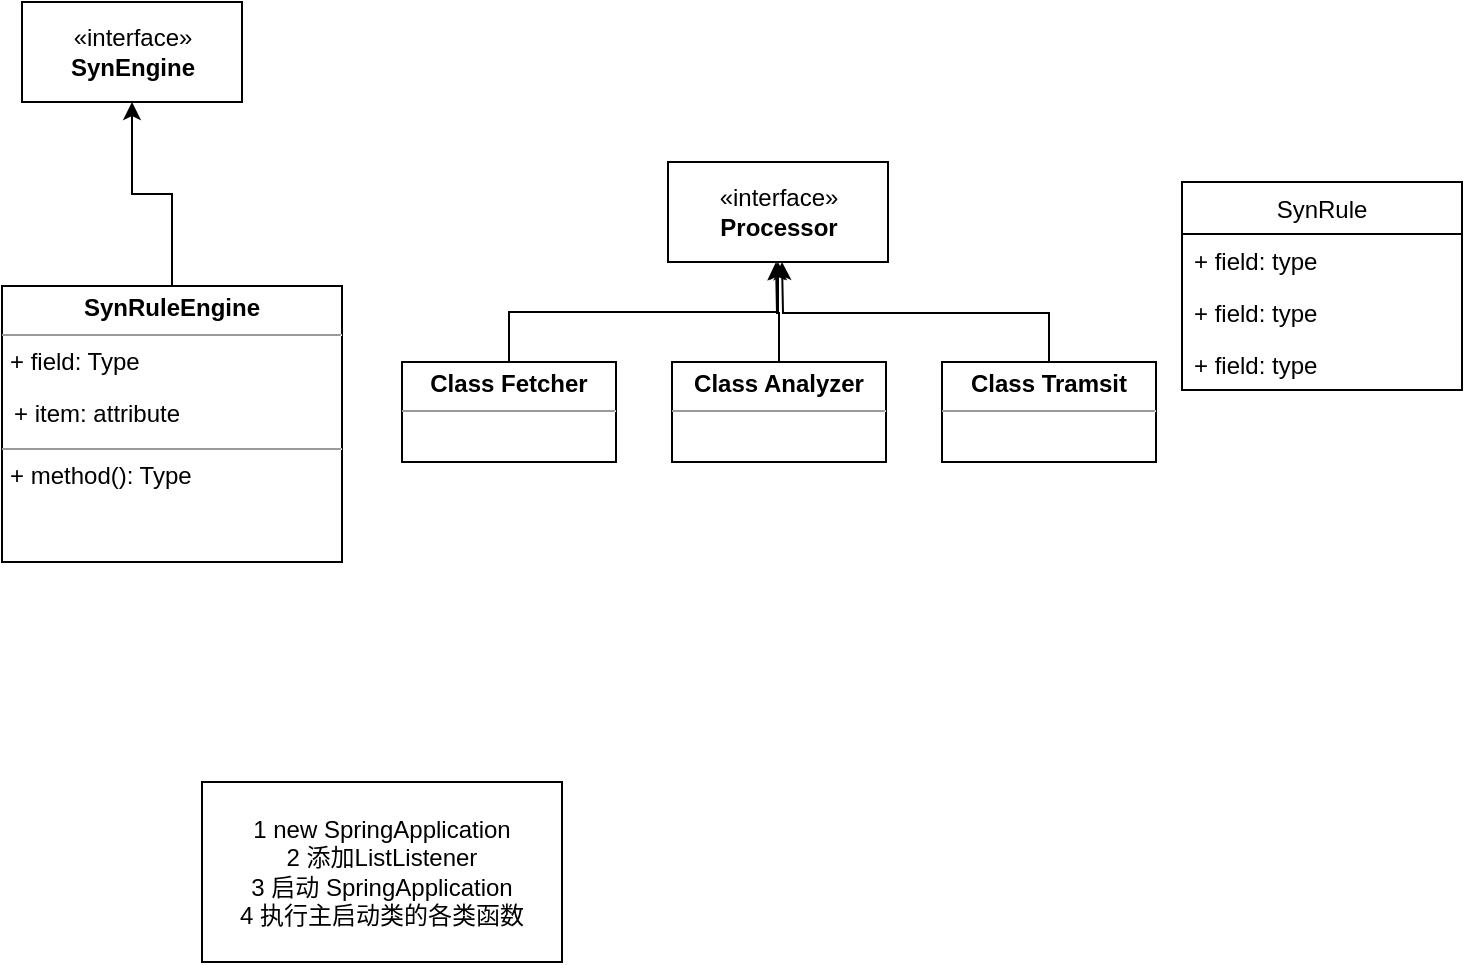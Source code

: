 <mxfile version="12.1.3" type="github" pages="1">
  <diagram id="3ekSEBoFaXlEA2rRXAN_" name="Page-1">
    <mxGraphModel dx="808" dy="506" grid="1" gridSize="10" guides="1" tooltips="1" connect="1" arrows="1" fold="1" page="1" pageScale="1" pageWidth="827" pageHeight="1169" math="0" shadow="0">
      <root>
        <mxCell id="0"/>
        <mxCell id="1" parent="0"/>
        <mxCell id="42jAFBQ__meTakCZj-UW-2" value="«interface»&lt;br&gt;&lt;b&gt;Processor&lt;/b&gt;" style="html=1;" vertex="1" parent="1">
          <mxGeometry x="353" y="190" width="110" height="50" as="geometry"/>
        </mxCell>
        <mxCell id="42jAFBQ__meTakCZj-UW-9" style="edgeStyle=orthogonalEdgeStyle;rounded=0;orthogonalLoop=1;jettySize=auto;html=1;exitX=0.5;exitY=0;exitDx=0;exitDy=0;" edge="1" parent="1" source="42jAFBQ__meTakCZj-UW-4">
          <mxGeometry relative="1" as="geometry">
            <mxPoint x="407" y="240" as="targetPoint"/>
          </mxGeometry>
        </mxCell>
        <mxCell id="42jAFBQ__meTakCZj-UW-4" value="&lt;p style=&quot;margin: 0px ; margin-top: 4px ; text-align: center&quot;&gt;&lt;b&gt;Class Analyzer&lt;/b&gt;&lt;/p&gt;&lt;hr size=&quot;1&quot;&gt;&lt;div style=&quot;height: 2px&quot;&gt;&lt;/div&gt;" style="verticalAlign=top;align=left;overflow=fill;fontSize=12;fontFamily=Helvetica;html=1;" vertex="1" parent="1">
          <mxGeometry x="355" y="290" width="107" height="50" as="geometry"/>
        </mxCell>
        <mxCell id="42jAFBQ__meTakCZj-UW-8" style="edgeStyle=orthogonalEdgeStyle;rounded=0;orthogonalLoop=1;jettySize=auto;html=1;exitX=0.5;exitY=0;exitDx=0;exitDy=0;entryX=0.5;entryY=1;entryDx=0;entryDy=0;" edge="1" parent="1" source="42jAFBQ__meTakCZj-UW-6" target="42jAFBQ__meTakCZj-UW-2">
          <mxGeometry relative="1" as="geometry"/>
        </mxCell>
        <mxCell id="42jAFBQ__meTakCZj-UW-6" value="&lt;p style=&quot;margin: 0px ; margin-top: 4px ; text-align: center&quot;&gt;&lt;b&gt;Class Fetcher&lt;/b&gt;&lt;/p&gt;&lt;hr size=&quot;1&quot;&gt;&lt;div style=&quot;height: 2px&quot;&gt;&lt;/div&gt;" style="verticalAlign=top;align=left;overflow=fill;fontSize=12;fontFamily=Helvetica;html=1;" vertex="1" parent="1">
          <mxGeometry x="220" y="290" width="107" height="50" as="geometry"/>
        </mxCell>
        <mxCell id="42jAFBQ__meTakCZj-UW-10" style="edgeStyle=orthogonalEdgeStyle;rounded=0;orthogonalLoop=1;jettySize=auto;html=1;exitX=0.5;exitY=0;exitDx=0;exitDy=0;" edge="1" parent="1" source="42jAFBQ__meTakCZj-UW-7">
          <mxGeometry relative="1" as="geometry">
            <mxPoint x="410" y="240" as="targetPoint"/>
          </mxGeometry>
        </mxCell>
        <mxCell id="42jAFBQ__meTakCZj-UW-7" value="&lt;p style=&quot;margin: 0px ; margin-top: 4px ; text-align: center&quot;&gt;&lt;b&gt;Class Tramsit&lt;/b&gt;&lt;/p&gt;&lt;hr size=&quot;1&quot;&gt;&lt;div style=&quot;height: 2px&quot;&gt;&lt;/div&gt;" style="verticalAlign=top;align=left;overflow=fill;fontSize=12;fontFamily=Helvetica;html=1;" vertex="1" parent="1">
          <mxGeometry x="490" y="290" width="107" height="50" as="geometry"/>
        </mxCell>
        <mxCell id="42jAFBQ__meTakCZj-UW-11" value="«interface»&lt;br&gt;&lt;b&gt;SynEngine&lt;/b&gt;" style="html=1;" vertex="1" parent="1">
          <mxGeometry x="30" y="110" width="110" height="50" as="geometry"/>
        </mxCell>
        <mxCell id="42jAFBQ__meTakCZj-UW-12" value="SynRule" style="swimlane;fontStyle=0;childLayout=stackLayout;horizontal=1;startSize=26;fillColor=none;horizontalStack=0;resizeParent=1;resizeParentMax=0;resizeLast=0;collapsible=1;marginBottom=0;" vertex="1" parent="1">
          <mxGeometry x="610" y="200" width="140" height="104" as="geometry"/>
        </mxCell>
        <mxCell id="42jAFBQ__meTakCZj-UW-13" value="+ field: type" style="text;strokeColor=none;fillColor=none;align=left;verticalAlign=top;spacingLeft=4;spacingRight=4;overflow=hidden;rotatable=0;points=[[0,0.5],[1,0.5]];portConstraint=eastwest;" vertex="1" parent="42jAFBQ__meTakCZj-UW-12">
          <mxGeometry y="26" width="140" height="26" as="geometry"/>
        </mxCell>
        <mxCell id="42jAFBQ__meTakCZj-UW-14" value="+ field: type" style="text;strokeColor=none;fillColor=none;align=left;verticalAlign=top;spacingLeft=4;spacingRight=4;overflow=hidden;rotatable=0;points=[[0,0.5],[1,0.5]];portConstraint=eastwest;" vertex="1" parent="42jAFBQ__meTakCZj-UW-12">
          <mxGeometry y="52" width="140" height="26" as="geometry"/>
        </mxCell>
        <mxCell id="42jAFBQ__meTakCZj-UW-15" value="+ field: type" style="text;strokeColor=none;fillColor=none;align=left;verticalAlign=top;spacingLeft=4;spacingRight=4;overflow=hidden;rotatable=0;points=[[0,0.5],[1,0.5]];portConstraint=eastwest;" vertex="1" parent="42jAFBQ__meTakCZj-UW-12">
          <mxGeometry y="78" width="140" height="26" as="geometry"/>
        </mxCell>
        <mxCell id="42jAFBQ__meTakCZj-UW-22" style="edgeStyle=orthogonalEdgeStyle;rounded=0;orthogonalLoop=1;jettySize=auto;html=1;exitX=0.5;exitY=0;exitDx=0;exitDy=0;entryX=0.5;entryY=1;entryDx=0;entryDy=0;" edge="1" parent="1" source="42jAFBQ__meTakCZj-UW-18" target="42jAFBQ__meTakCZj-UW-11">
          <mxGeometry relative="1" as="geometry"/>
        </mxCell>
        <mxCell id="42jAFBQ__meTakCZj-UW-18" value="&lt;p style=&quot;margin: 0px ; margin-top: 4px ; text-align: center&quot;&gt;&lt;b&gt;SynRuleEngine&lt;/b&gt;&lt;/p&gt;&lt;hr size=&quot;1&quot;&gt;&lt;p style=&quot;margin: 0px ; margin-left: 4px&quot;&gt;+ field: Type&lt;/p&gt;&lt;p style=&quot;margin: 0px ; margin-left: 4px&quot;&gt;&lt;br&gt;&lt;/p&gt;&lt;p style=&quot;margin: 0px ; margin-left: 4px&quot;&gt;&lt;br&gt;&lt;/p&gt;&lt;hr size=&quot;1&quot;&gt;&lt;p style=&quot;margin: 0px ; margin-left: 4px&quot;&gt;+ method(): Type&lt;/p&gt;" style="verticalAlign=top;align=left;overflow=fill;fontSize=12;fontFamily=Helvetica;html=1;" vertex="1" parent="1">
          <mxGeometry x="20" y="252" width="170" height="138" as="geometry"/>
        </mxCell>
        <mxCell id="42jAFBQ__meTakCZj-UW-21" value="+ item: attribute" style="text;strokeColor=none;fillColor=none;align=left;verticalAlign=top;spacingLeft=4;spacingRight=4;overflow=hidden;rotatable=0;points=[[0,0.5],[1,0.5]];portConstraint=eastwest;" vertex="1" parent="1">
          <mxGeometry x="20" y="302" width="100" height="26" as="geometry"/>
        </mxCell>
        <mxCell id="42jAFBQ__meTakCZj-UW-24" value="1 new SpringApplication&lt;br&gt;2 添加ListListener&lt;br&gt;3 启动 SpringApplication&lt;br&gt;4 执行主启动类的各类函数" style="rounded=0;whiteSpace=wrap;html=1;" vertex="1" parent="1">
          <mxGeometry x="120" y="500" width="180" height="90" as="geometry"/>
        </mxCell>
      </root>
    </mxGraphModel>
  </diagram>
</mxfile>
